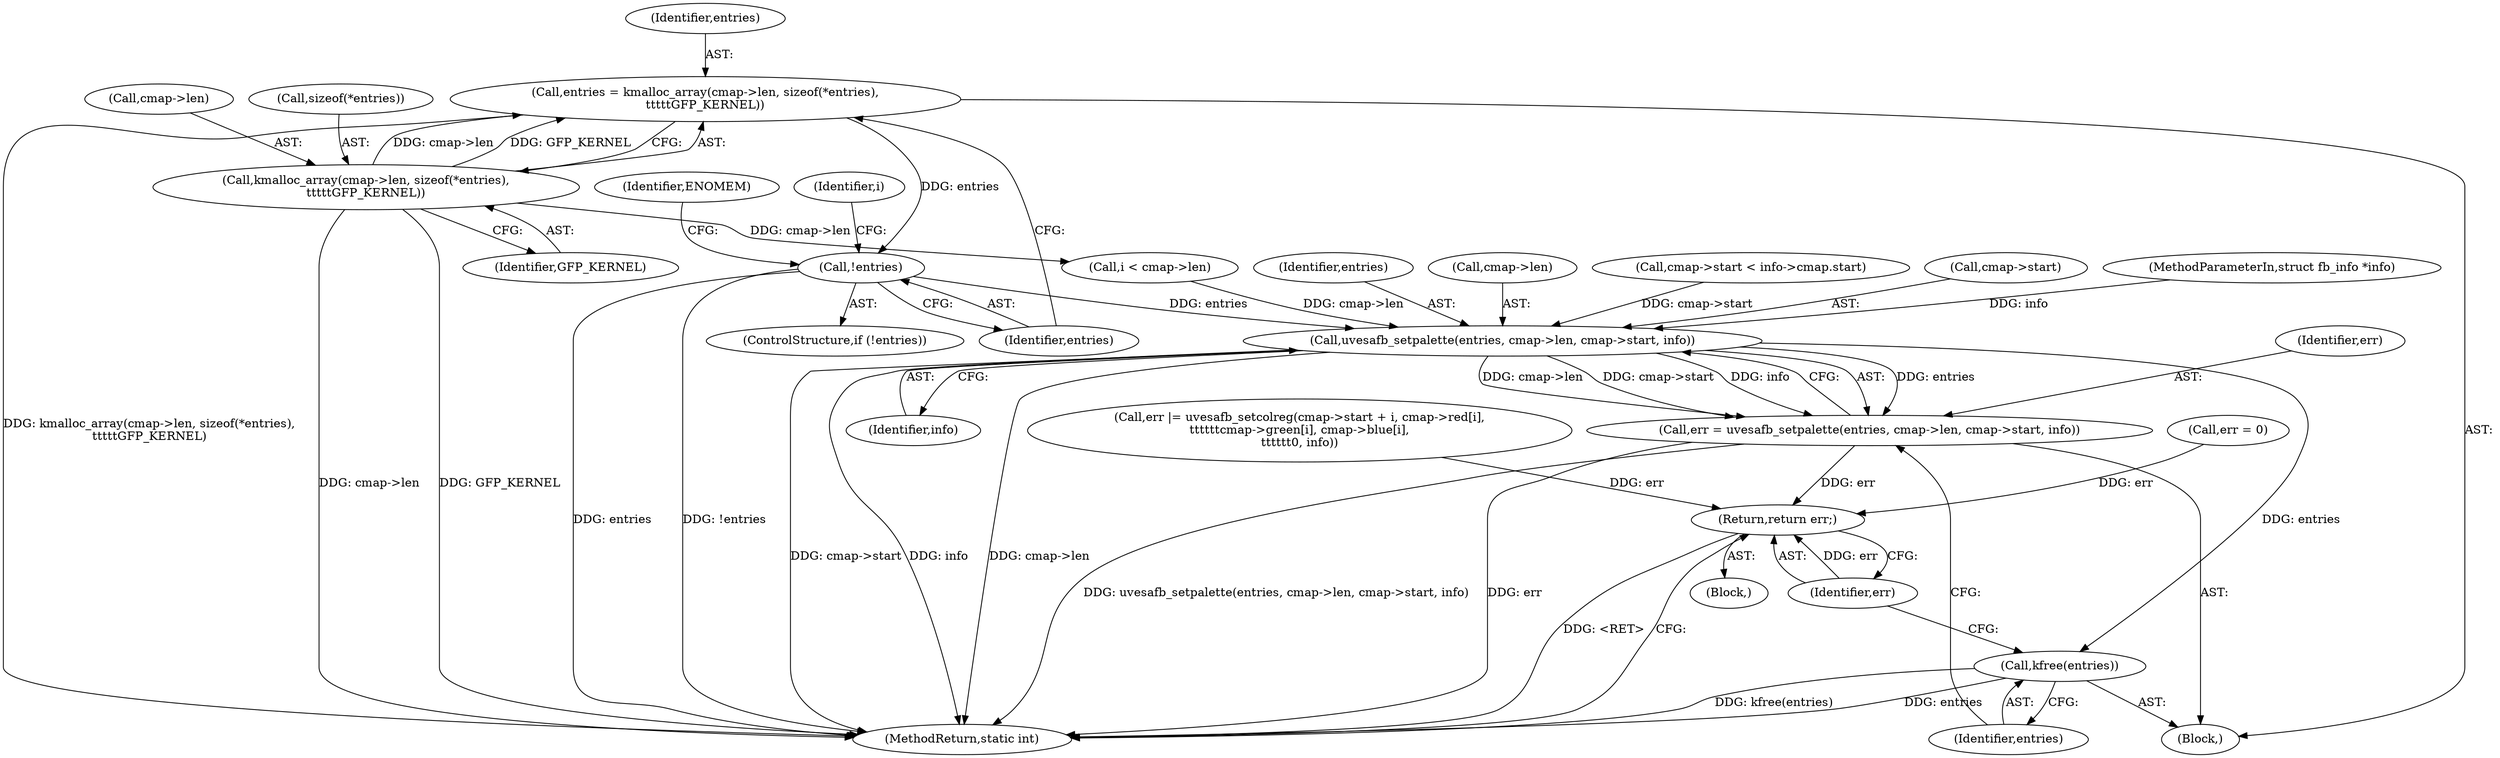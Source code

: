 digraph "0_linux_9f645bcc566a1e9f921bdae7528a01ced5bc3713@API" {
"1000159" [label="(Call,entries = kmalloc_array(cmap->len, sizeof(*entries),\n\t\t\t\t\tGFP_KERNEL))"];
"1000161" [label="(Call,kmalloc_array(cmap->len, sizeof(*entries),\n\t\t\t\t\tGFP_KERNEL))"];
"1000170" [label="(Call,!entries)"];
"1000235" [label="(Call,uvesafb_setpalette(entries, cmap->len, cmap->start, info))"];
"1000233" [label="(Call,err = uvesafb_setpalette(entries, cmap->len, cmap->start, info))"];
"1000285" [label="(Return,return err;)"];
"1000244" [label="(Call,kfree(entries))"];
"1000260" [label="(Call,err |= uvesafb_setcolreg(cmap->start + i, cmap->red[i],\n\t\t\t\t\t\tcmap->green[i], cmap->blue[i],\n\t\t\t\t\t\t0, info))"];
"1000233" [label="(Call,err = uvesafb_setpalette(entries, cmap->len, cmap->start, info))"];
"1000240" [label="(Call,cmap->start)"];
"1000234" [label="(Identifier,err)"];
"1000162" [label="(Call,cmap->len)"];
"1000160" [label="(Identifier,entries)"];
"1000169" [label="(ControlStructure,if (!entries))"];
"1000168" [label="(Identifier,GFP_KERNEL)"];
"1000287" [label="(MethodReturn,static int)"];
"1000104" [label="(Block,)"];
"1000170" [label="(Call,!entries)"];
"1000235" [label="(Call,uvesafb_setpalette(entries, cmap->len, cmap->start, info))"];
"1000174" [label="(Identifier,ENOMEM)"];
"1000161" [label="(Call,kmalloc_array(cmap->len, sizeof(*entries),\n\t\t\t\t\tGFP_KERNEL))"];
"1000114" [label="(Call,err = 0)"];
"1000125" [label="(Block,)"];
"1000244" [label="(Call,kfree(entries))"];
"1000159" [label="(Call,entries = kmalloc_array(cmap->len, sizeof(*entries),\n\t\t\t\t\tGFP_KERNEL))"];
"1000179" [label="(Call,i < cmap->len)"];
"1000177" [label="(Identifier,i)"];
"1000243" [label="(Identifier,info)"];
"1000103" [label="(MethodParameterIn,struct fb_info *info)"];
"1000286" [label="(Identifier,err)"];
"1000236" [label="(Identifier,entries)"];
"1000237" [label="(Call,cmap->len)"];
"1000285" [label="(Return,return err;)"];
"1000171" [label="(Identifier,entries)"];
"1000165" [label="(Call,sizeof(*entries))"];
"1000147" [label="(Call,cmap->start < info->cmap.start)"];
"1000245" [label="(Identifier,entries)"];
"1000159" -> "1000125"  [label="AST: "];
"1000159" -> "1000161"  [label="CFG: "];
"1000160" -> "1000159"  [label="AST: "];
"1000161" -> "1000159"  [label="AST: "];
"1000171" -> "1000159"  [label="CFG: "];
"1000159" -> "1000287"  [label="DDG: kmalloc_array(cmap->len, sizeof(*entries),\n\t\t\t\t\tGFP_KERNEL)"];
"1000161" -> "1000159"  [label="DDG: cmap->len"];
"1000161" -> "1000159"  [label="DDG: GFP_KERNEL"];
"1000159" -> "1000170"  [label="DDG: entries"];
"1000161" -> "1000168"  [label="CFG: "];
"1000162" -> "1000161"  [label="AST: "];
"1000165" -> "1000161"  [label="AST: "];
"1000168" -> "1000161"  [label="AST: "];
"1000161" -> "1000287"  [label="DDG: cmap->len"];
"1000161" -> "1000287"  [label="DDG: GFP_KERNEL"];
"1000161" -> "1000179"  [label="DDG: cmap->len"];
"1000170" -> "1000169"  [label="AST: "];
"1000170" -> "1000171"  [label="CFG: "];
"1000171" -> "1000170"  [label="AST: "];
"1000174" -> "1000170"  [label="CFG: "];
"1000177" -> "1000170"  [label="CFG: "];
"1000170" -> "1000287"  [label="DDG: entries"];
"1000170" -> "1000287"  [label="DDG: !entries"];
"1000170" -> "1000235"  [label="DDG: entries"];
"1000235" -> "1000233"  [label="AST: "];
"1000235" -> "1000243"  [label="CFG: "];
"1000236" -> "1000235"  [label="AST: "];
"1000237" -> "1000235"  [label="AST: "];
"1000240" -> "1000235"  [label="AST: "];
"1000243" -> "1000235"  [label="AST: "];
"1000233" -> "1000235"  [label="CFG: "];
"1000235" -> "1000287"  [label="DDG: cmap->len"];
"1000235" -> "1000287"  [label="DDG: cmap->start"];
"1000235" -> "1000287"  [label="DDG: info"];
"1000235" -> "1000233"  [label="DDG: entries"];
"1000235" -> "1000233"  [label="DDG: cmap->len"];
"1000235" -> "1000233"  [label="DDG: cmap->start"];
"1000235" -> "1000233"  [label="DDG: info"];
"1000179" -> "1000235"  [label="DDG: cmap->len"];
"1000147" -> "1000235"  [label="DDG: cmap->start"];
"1000103" -> "1000235"  [label="DDG: info"];
"1000235" -> "1000244"  [label="DDG: entries"];
"1000233" -> "1000125"  [label="AST: "];
"1000234" -> "1000233"  [label="AST: "];
"1000245" -> "1000233"  [label="CFG: "];
"1000233" -> "1000287"  [label="DDG: uvesafb_setpalette(entries, cmap->len, cmap->start, info)"];
"1000233" -> "1000287"  [label="DDG: err"];
"1000233" -> "1000285"  [label="DDG: err"];
"1000285" -> "1000104"  [label="AST: "];
"1000285" -> "1000286"  [label="CFG: "];
"1000286" -> "1000285"  [label="AST: "];
"1000287" -> "1000285"  [label="CFG: "];
"1000285" -> "1000287"  [label="DDG: <RET>"];
"1000286" -> "1000285"  [label="DDG: err"];
"1000114" -> "1000285"  [label="DDG: err"];
"1000260" -> "1000285"  [label="DDG: err"];
"1000244" -> "1000125"  [label="AST: "];
"1000244" -> "1000245"  [label="CFG: "];
"1000245" -> "1000244"  [label="AST: "];
"1000286" -> "1000244"  [label="CFG: "];
"1000244" -> "1000287"  [label="DDG: kfree(entries)"];
"1000244" -> "1000287"  [label="DDG: entries"];
}

